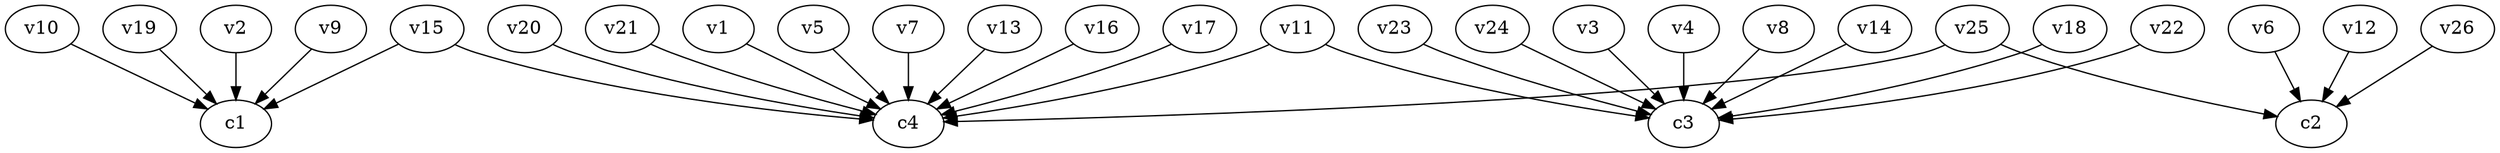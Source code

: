 strict digraph  {
c1;
c2;
c3;
c4;
v1;
v2;
v3;
v4;
v5;
v6;
v7;
v8;
v9;
v10;
v11;
v12;
v13;
v14;
v15;
v16;
v17;
v18;
v19;
v20;
v21;
v22;
v23;
v24;
v25;
v26;
v1 -> c4  [weight=1];
v2 -> c1  [weight=1];
v3 -> c3  [weight=1];
v4 -> c3  [weight=1];
v5 -> c4  [weight=1];
v6 -> c2  [weight=1];
v7 -> c4  [weight=1];
v8 -> c3  [weight=1];
v9 -> c1  [weight=1];
v10 -> c1  [weight=1];
v11 -> c4  [weight=1];
v11 -> c3  [weight=1];
v12 -> c2  [weight=1];
v13 -> c4  [weight=1];
v14 -> c3  [weight=1];
v15 -> c4  [weight=1];
v15 -> c1  [weight=1];
v16 -> c4  [weight=1];
v17 -> c4  [weight=1];
v18 -> c3  [weight=1];
v19 -> c1  [weight=1];
v20 -> c4  [weight=1];
v21 -> c4  [weight=1];
v22 -> c3  [weight=1];
v23 -> c3  [weight=1];
v24 -> c3  [weight=1];
v25 -> c2  [weight=1];
v25 -> c4  [weight=1];
v26 -> c2  [weight=1];
}
